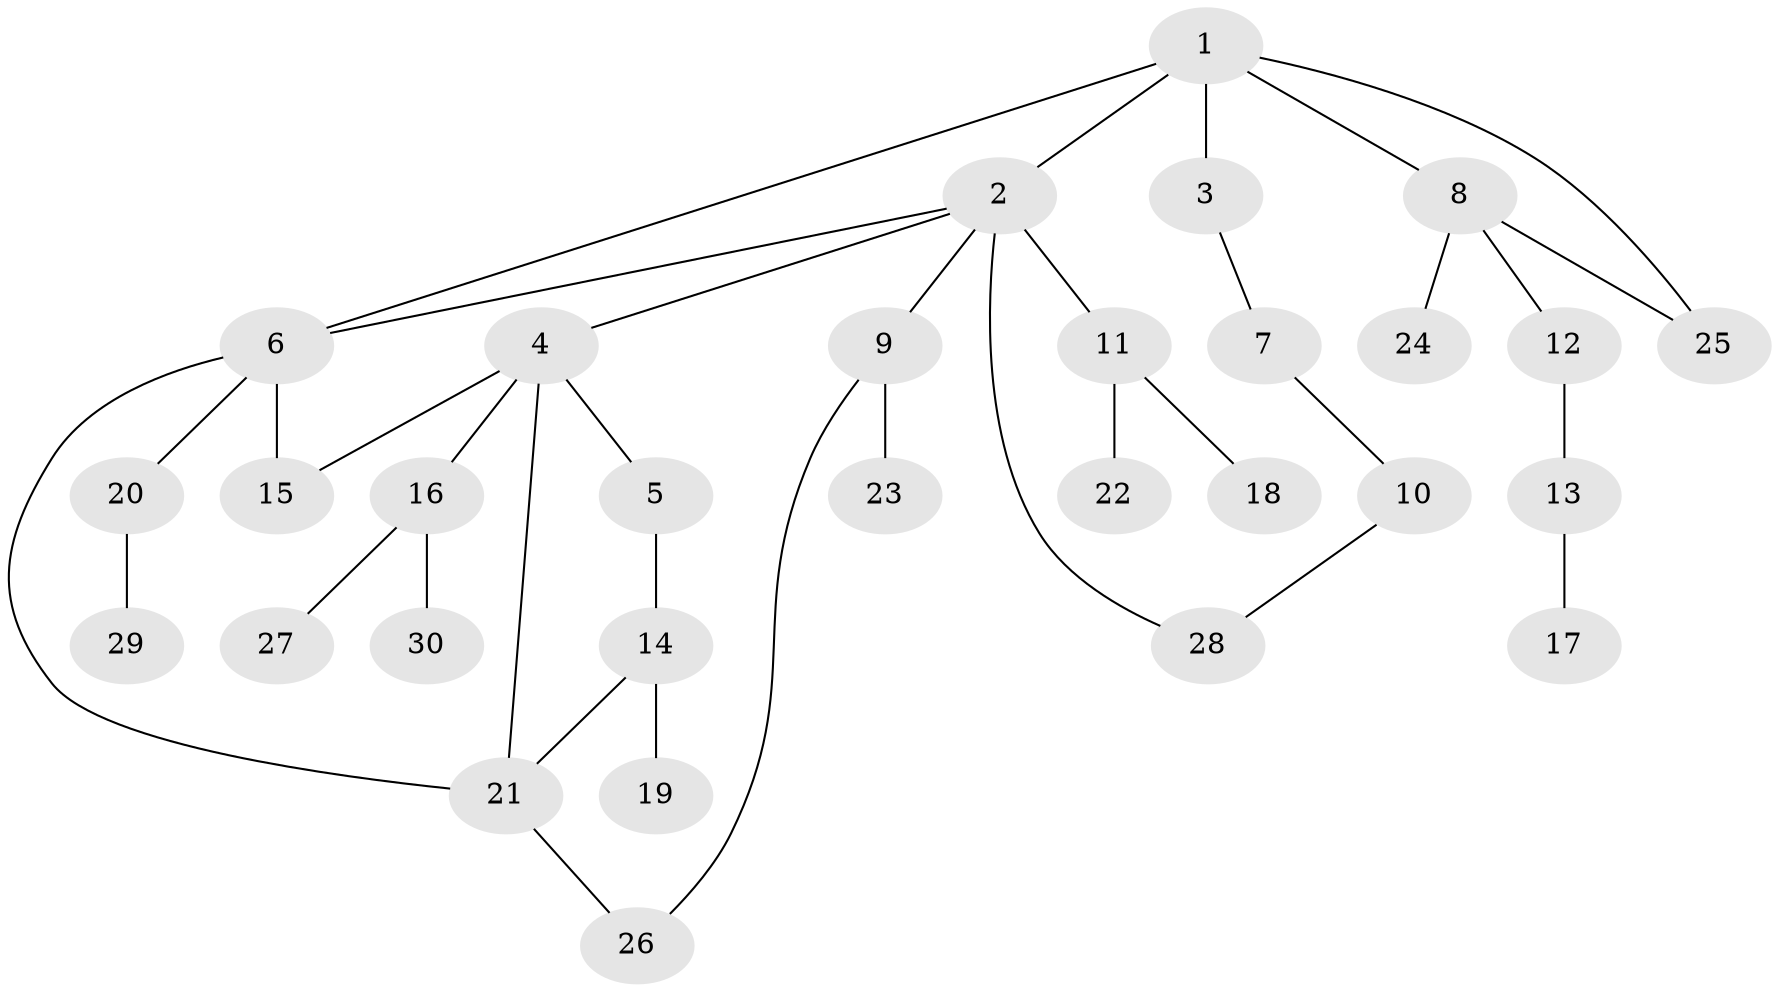 // original degree distribution, {6: 0.05154639175257732, 3: 0.18556701030927836, 5: 0.05154639175257732, 4: 0.061855670103092786, 2: 0.20618556701030927, 1: 0.44329896907216493}
// Generated by graph-tools (version 1.1) at 2025/48/03/04/25 22:48:55]
// undirected, 30 vertices, 36 edges
graph export_dot {
  node [color=gray90,style=filled];
  1;
  2;
  3;
  4;
  5;
  6;
  7;
  8;
  9;
  10;
  11;
  12;
  13;
  14;
  15;
  16;
  17;
  18;
  19;
  20;
  21;
  22;
  23;
  24;
  25;
  26;
  27;
  28;
  29;
  30;
  1 -- 2 [weight=2.0];
  1 -- 3 [weight=2.0];
  1 -- 6 [weight=1.0];
  1 -- 8 [weight=1.0];
  1 -- 25 [weight=1.0];
  2 -- 4 [weight=1.0];
  2 -- 6 [weight=1.0];
  2 -- 9 [weight=1.0];
  2 -- 11 [weight=1.0];
  2 -- 28 [weight=1.0];
  3 -- 7 [weight=1.0];
  4 -- 5 [weight=2.0];
  4 -- 15 [weight=2.0];
  4 -- 16 [weight=2.0];
  4 -- 21 [weight=2.0];
  5 -- 14 [weight=1.0];
  6 -- 15 [weight=1.0];
  6 -- 20 [weight=1.0];
  6 -- 21 [weight=1.0];
  7 -- 10 [weight=1.0];
  8 -- 12 [weight=1.0];
  8 -- 24 [weight=1.0];
  8 -- 25 [weight=1.0];
  9 -- 23 [weight=1.0];
  9 -- 26 [weight=1.0];
  10 -- 28 [weight=1.0];
  11 -- 18 [weight=1.0];
  11 -- 22 [weight=1.0];
  12 -- 13 [weight=2.0];
  13 -- 17 [weight=1.0];
  14 -- 19 [weight=1.0];
  14 -- 21 [weight=1.0];
  16 -- 27 [weight=1.0];
  16 -- 30 [weight=1.0];
  20 -- 29 [weight=1.0];
  21 -- 26 [weight=1.0];
}
